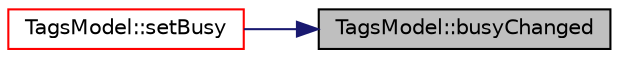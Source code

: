 digraph "TagsModel::busyChanged"
{
 // LATEX_PDF_SIZE
  edge [fontname="Helvetica",fontsize="10",labelfontname="Helvetica",labelfontsize="10"];
  node [fontname="Helvetica",fontsize="10",shape=record];
  rankdir="RL";
  Node1 [label="TagsModel::busyChanged",height=0.2,width=0.4,color="black", fillcolor="grey75", style="filled", fontcolor="black",tooltip=" "];
  Node1 -> Node2 [dir="back",color="midnightblue",fontsize="10",style="solid",fontname="Helvetica"];
  Node2 [label="TagsModel::setBusy",height=0.2,width=0.4,color="red", fillcolor="white", style="filled",URL="$class_tags_model.html#a3f9f22e3153752c3ae754a82e53bd9c3",tooltip=" "];
}
